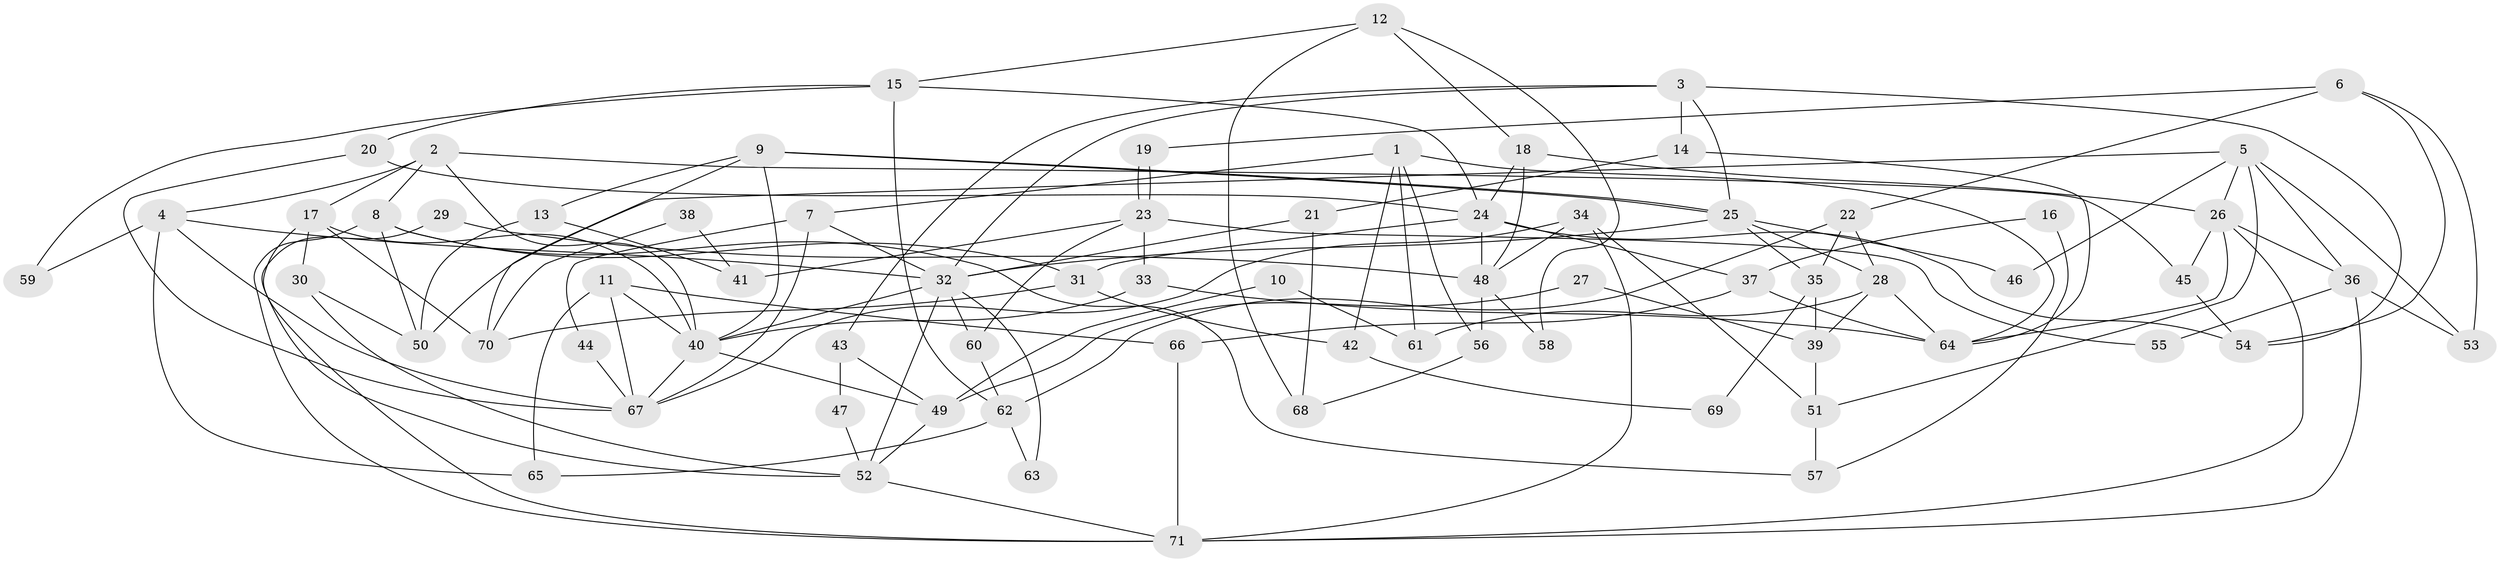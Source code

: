 // Generated by graph-tools (version 1.1) at 2025/02/03/09/25 03:02:10]
// undirected, 71 vertices, 142 edges
graph export_dot {
graph [start="1"]
  node [color=gray90,style=filled];
  1;
  2;
  3;
  4;
  5;
  6;
  7;
  8;
  9;
  10;
  11;
  12;
  13;
  14;
  15;
  16;
  17;
  18;
  19;
  20;
  21;
  22;
  23;
  24;
  25;
  26;
  27;
  28;
  29;
  30;
  31;
  32;
  33;
  34;
  35;
  36;
  37;
  38;
  39;
  40;
  41;
  42;
  43;
  44;
  45;
  46;
  47;
  48;
  49;
  50;
  51;
  52;
  53;
  54;
  55;
  56;
  57;
  58;
  59;
  60;
  61;
  62;
  63;
  64;
  65;
  66;
  67;
  68;
  69;
  70;
  71;
  1 -- 56;
  1 -- 64;
  1 -- 7;
  1 -- 42;
  1 -- 61;
  2 -- 45;
  2 -- 40;
  2 -- 4;
  2 -- 8;
  2 -- 17;
  3 -- 32;
  3 -- 25;
  3 -- 14;
  3 -- 43;
  3 -- 54;
  4 -- 32;
  4 -- 59;
  4 -- 65;
  4 -- 67;
  5 -- 53;
  5 -- 36;
  5 -- 26;
  5 -- 46;
  5 -- 50;
  5 -- 51;
  6 -- 54;
  6 -- 22;
  6 -- 19;
  6 -- 53;
  7 -- 32;
  7 -- 44;
  7 -- 67;
  8 -- 71;
  8 -- 31;
  8 -- 50;
  8 -- 57;
  9 -- 40;
  9 -- 25;
  9 -- 25;
  9 -- 13;
  9 -- 70;
  10 -- 61;
  10 -- 49;
  11 -- 67;
  11 -- 40;
  11 -- 65;
  11 -- 66;
  12 -- 15;
  12 -- 18;
  12 -- 58;
  12 -- 68;
  13 -- 50;
  13 -- 41;
  14 -- 64;
  14 -- 21;
  15 -- 24;
  15 -- 20;
  15 -- 59;
  15 -- 62;
  16 -- 37;
  16 -- 57;
  17 -- 40;
  17 -- 30;
  17 -- 52;
  17 -- 70;
  18 -- 48;
  18 -- 24;
  18 -- 26;
  19 -- 23;
  19 -- 23;
  20 -- 67;
  20 -- 24;
  21 -- 32;
  21 -- 68;
  22 -- 62;
  22 -- 28;
  22 -- 35;
  23 -- 60;
  23 -- 33;
  23 -- 41;
  23 -- 55;
  24 -- 31;
  24 -- 37;
  24 -- 48;
  24 -- 54;
  25 -- 28;
  25 -- 32;
  25 -- 35;
  25 -- 46;
  26 -- 36;
  26 -- 45;
  26 -- 64;
  26 -- 71;
  27 -- 49;
  27 -- 39;
  28 -- 39;
  28 -- 64;
  28 -- 61;
  29 -- 48;
  29 -- 71;
  30 -- 50;
  30 -- 52;
  31 -- 70;
  31 -- 42;
  32 -- 52;
  32 -- 40;
  32 -- 60;
  32 -- 63;
  33 -- 40;
  33 -- 64;
  34 -- 67;
  34 -- 71;
  34 -- 48;
  34 -- 51;
  35 -- 39;
  35 -- 69;
  36 -- 71;
  36 -- 53;
  36 -- 55;
  37 -- 64;
  37 -- 66;
  38 -- 41;
  38 -- 70;
  39 -- 51;
  40 -- 67;
  40 -- 49;
  42 -- 69;
  43 -- 49;
  43 -- 47;
  44 -- 67;
  45 -- 54;
  47 -- 52;
  48 -- 56;
  48 -- 58;
  49 -- 52;
  51 -- 57;
  52 -- 71;
  56 -- 68;
  60 -- 62;
  62 -- 65;
  62 -- 63;
  66 -- 71;
}

